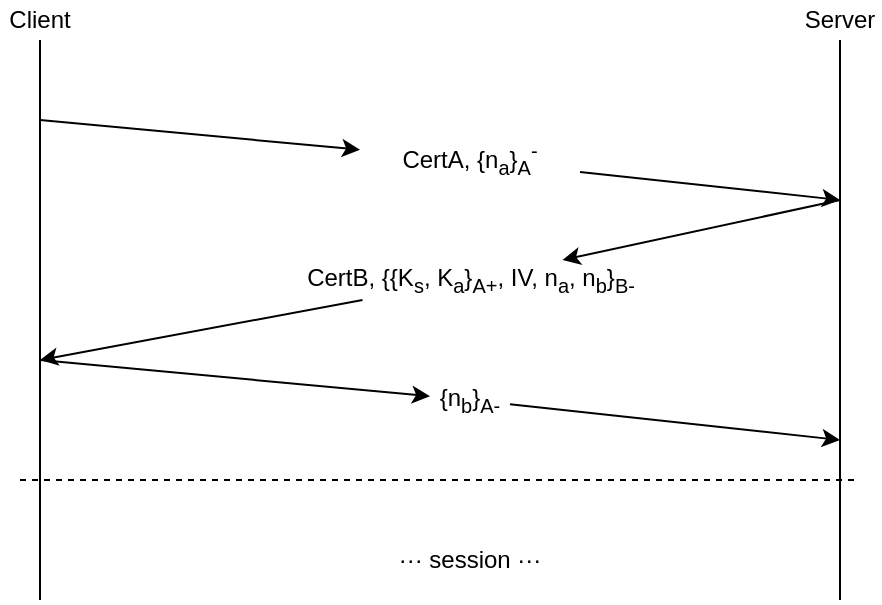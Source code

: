 <mxfile version="10.8.7" type="device"><diagram id="rwamHEp00ZUdPdePHRHk" name="Page-1"><mxGraphModel dx="951" dy="578" grid="1" gridSize="10" guides="1" tooltips="1" connect="1" arrows="1" fold="1" page="1" pageScale="1" pageWidth="827" pageHeight="1169" math="0" shadow="0"><root><mxCell id="0"/><mxCell id="1" parent="0"/><mxCell id="EnLdDqwgLFu6n73_twn4-1" value="" style="endArrow=none;html=1;" edge="1" parent="1"><mxGeometry width="50" height="50" relative="1" as="geometry"><mxPoint x="40" y="320" as="sourcePoint"/><mxPoint x="40" y="40" as="targetPoint"/></mxGeometry></mxCell><mxCell id="EnLdDqwgLFu6n73_twn4-2" value="" style="endArrow=none;html=1;" edge="1" parent="1"><mxGeometry width="50" height="50" relative="1" as="geometry"><mxPoint x="440" y="320" as="sourcePoint"/><mxPoint x="440" y="40" as="targetPoint"/></mxGeometry></mxCell><mxCell id="EnLdDqwgLFu6n73_twn4-3" value="" style="endArrow=classic;html=1;" edge="1" parent="1" source="EnLdDqwgLFu6n73_twn4-8"><mxGeometry width="50" height="50" relative="1" as="geometry"><mxPoint x="40" y="80" as="sourcePoint"/><mxPoint x="440" y="120" as="targetPoint"/></mxGeometry></mxCell><mxCell id="EnLdDqwgLFu6n73_twn4-5" value="Client" style="text;html=1;strokeColor=none;fillColor=none;align=center;verticalAlign=middle;whiteSpace=wrap;rounded=0;" vertex="1" parent="1"><mxGeometry x="20" y="20" width="40" height="20" as="geometry"/></mxCell><mxCell id="EnLdDqwgLFu6n73_twn4-7" value="Server" style="text;html=1;strokeColor=none;fillColor=none;align=center;verticalAlign=middle;whiteSpace=wrap;rounded=0;" vertex="1" parent="1"><mxGeometry x="420" y="20" width="40" height="20" as="geometry"/></mxCell><mxCell id="EnLdDqwgLFu6n73_twn4-8" value="CertA, {n&lt;sub&gt;a&lt;/sub&gt;}&lt;sub&gt;A&lt;/sub&gt;&lt;sup&gt;-&lt;/sup&gt;" style="text;html=1;strokeColor=none;fillColor=none;align=center;verticalAlign=middle;whiteSpace=wrap;rounded=0;" vertex="1" parent="1"><mxGeometry x="200" y="90" width="110" height="20" as="geometry"/></mxCell><mxCell id="EnLdDqwgLFu6n73_twn4-9" value="" style="endArrow=classic;html=1;" edge="1" parent="1" target="EnLdDqwgLFu6n73_twn4-8"><mxGeometry width="50" height="50" relative="1" as="geometry"><mxPoint x="40" y="80" as="sourcePoint"/><mxPoint x="440" y="120" as="targetPoint"/></mxGeometry></mxCell><mxCell id="EnLdDqwgLFu6n73_twn4-10" value="" style="endArrow=classic;html=1;" edge="1" parent="1" source="EnLdDqwgLFu6n73_twn4-13"><mxGeometry width="50" height="50" relative="1" as="geometry"><mxPoint x="440" y="120" as="sourcePoint"/><mxPoint x="40" y="200" as="targetPoint"/></mxGeometry></mxCell><mxCell id="EnLdDqwgLFu6n73_twn4-13" value="CertB, {{K&lt;sub&gt;s&lt;/sub&gt;, K&lt;sub&gt;a&lt;/sub&gt;}&lt;sub&gt;A+&lt;/sub&gt;, IV, n&lt;sub&gt;a&lt;/sub&gt;, n&lt;sub&gt;b&lt;/sub&gt;}&lt;sub&gt;B-&lt;/sub&gt;" style="text;html=1;strokeColor=none;fillColor=none;align=center;verticalAlign=middle;whiteSpace=wrap;rounded=0;" vertex="1" parent="1"><mxGeometry x="162.5" y="150" width="185" height="20" as="geometry"/></mxCell><mxCell id="EnLdDqwgLFu6n73_twn4-14" value="" style="endArrow=classic;html=1;" edge="1" parent="1" target="EnLdDqwgLFu6n73_twn4-13"><mxGeometry width="50" height="50" relative="1" as="geometry"><mxPoint x="440" y="120" as="sourcePoint"/><mxPoint x="40" y="200" as="targetPoint"/></mxGeometry></mxCell><mxCell id="EnLdDqwgLFu6n73_twn4-15" value="" style="endArrow=classic;html=1;" edge="1" parent="1" source="EnLdDqwgLFu6n73_twn4-16"><mxGeometry width="50" height="50" relative="1" as="geometry"><mxPoint x="40" y="200" as="sourcePoint"/><mxPoint x="440" y="240" as="targetPoint"/></mxGeometry></mxCell><mxCell id="EnLdDqwgLFu6n73_twn4-16" value="{n&lt;sub&gt;b&lt;/sub&gt;}&lt;sub&gt;A-&lt;/sub&gt;" style="text;html=1;strokeColor=none;fillColor=none;align=center;verticalAlign=middle;whiteSpace=wrap;rounded=0;" vertex="1" parent="1"><mxGeometry x="235" y="210" width="40" height="20" as="geometry"/></mxCell><mxCell id="EnLdDqwgLFu6n73_twn4-17" value="" style="endArrow=classic;html=1;" edge="1" parent="1" target="EnLdDqwgLFu6n73_twn4-16"><mxGeometry width="50" height="50" relative="1" as="geometry"><mxPoint x="40" y="200" as="sourcePoint"/><mxPoint x="440" y="240" as="targetPoint"/></mxGeometry></mxCell><mxCell id="EnLdDqwgLFu6n73_twn4-18" value="" style="endArrow=none;dashed=1;html=1;" edge="1" parent="1"><mxGeometry width="50" height="50" relative="1" as="geometry"><mxPoint x="30" y="260" as="sourcePoint"/><mxPoint x="450" y="260" as="targetPoint"/></mxGeometry></mxCell><mxCell id="EnLdDqwgLFu6n73_twn4-19" value="··· session ···" style="text;html=1;strokeColor=none;fillColor=none;align=center;verticalAlign=middle;whiteSpace=wrap;rounded=0;" vertex="1" parent="1"><mxGeometry x="200" y="290" width="110" height="20" as="geometry"/></mxCell></root></mxGraphModel></diagram></mxfile>